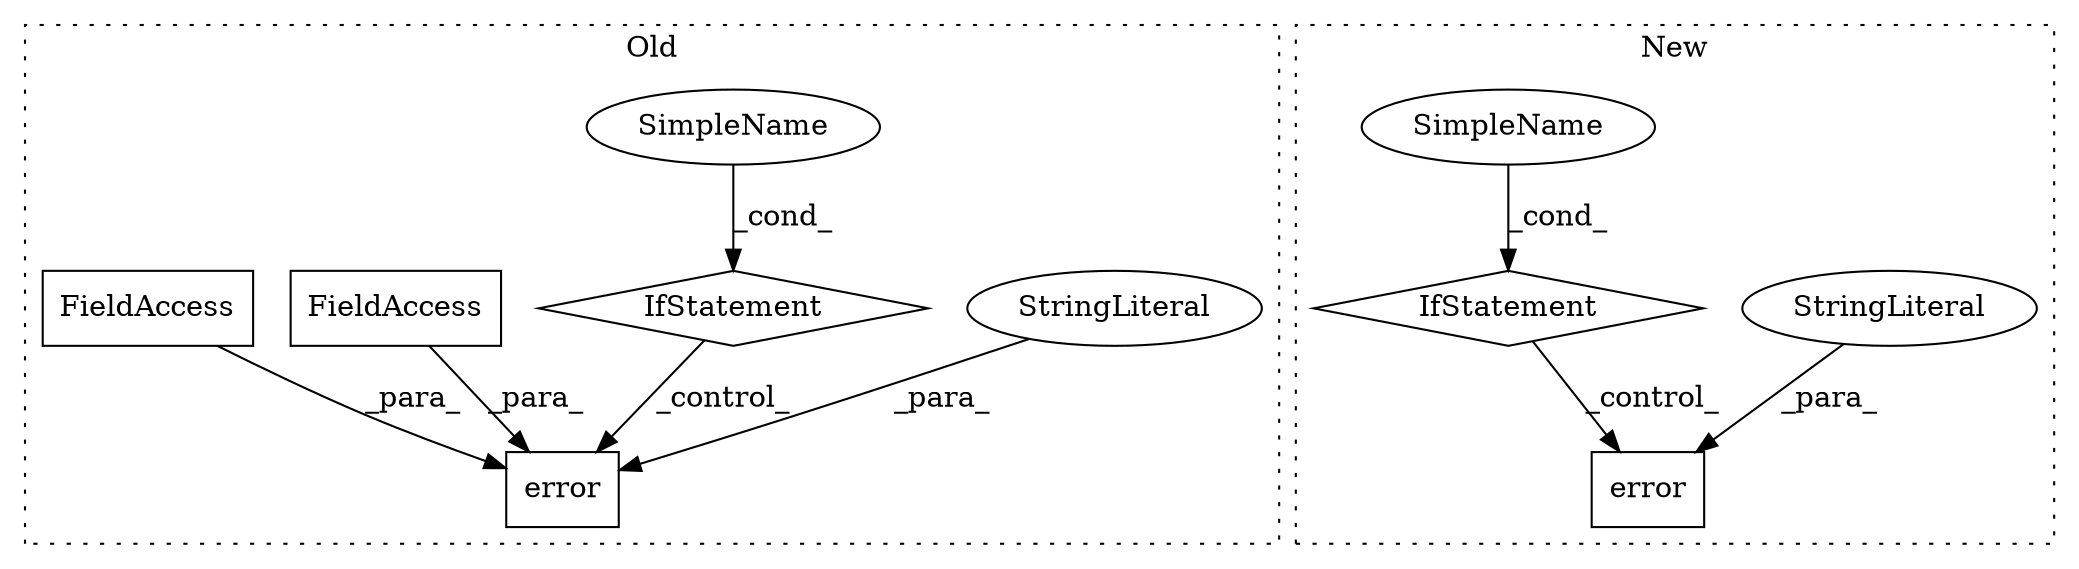 digraph G {
subgraph cluster0 {
1 [label="error" a="32" s="4039,4127" l="6,1" shape="box"];
4 [label="StringLiteral" a="45" s="4045" l="55" shape="ellipse"];
5 [label="IfStatement" a="25" s="4000,4019" l="4,2" shape="diamond"];
6 [label="SimpleName" a="42" s="" l="" shape="ellipse"];
9 [label="FieldAccess" a="22" s="4101" l="11" shape="box"];
10 [label="FieldAccess" a="22" s="4113" l="14" shape="box"];
label = "Old";
style="dotted";
}
subgraph cluster1 {
2 [label="error" a="32" s="4038,4130" l="6,1" shape="box"];
3 [label="StringLiteral" a="45" s="4044" l="55" shape="ellipse"];
7 [label="IfStatement" a="25" s="3892,3924" l="10,2" shape="diamond"];
8 [label="SimpleName" a="42" s="" l="" shape="ellipse"];
label = "New";
style="dotted";
}
3 -> 2 [label="_para_"];
4 -> 1 [label="_para_"];
5 -> 1 [label="_control_"];
6 -> 5 [label="_cond_"];
7 -> 2 [label="_control_"];
8 -> 7 [label="_cond_"];
9 -> 1 [label="_para_"];
10 -> 1 [label="_para_"];
}
